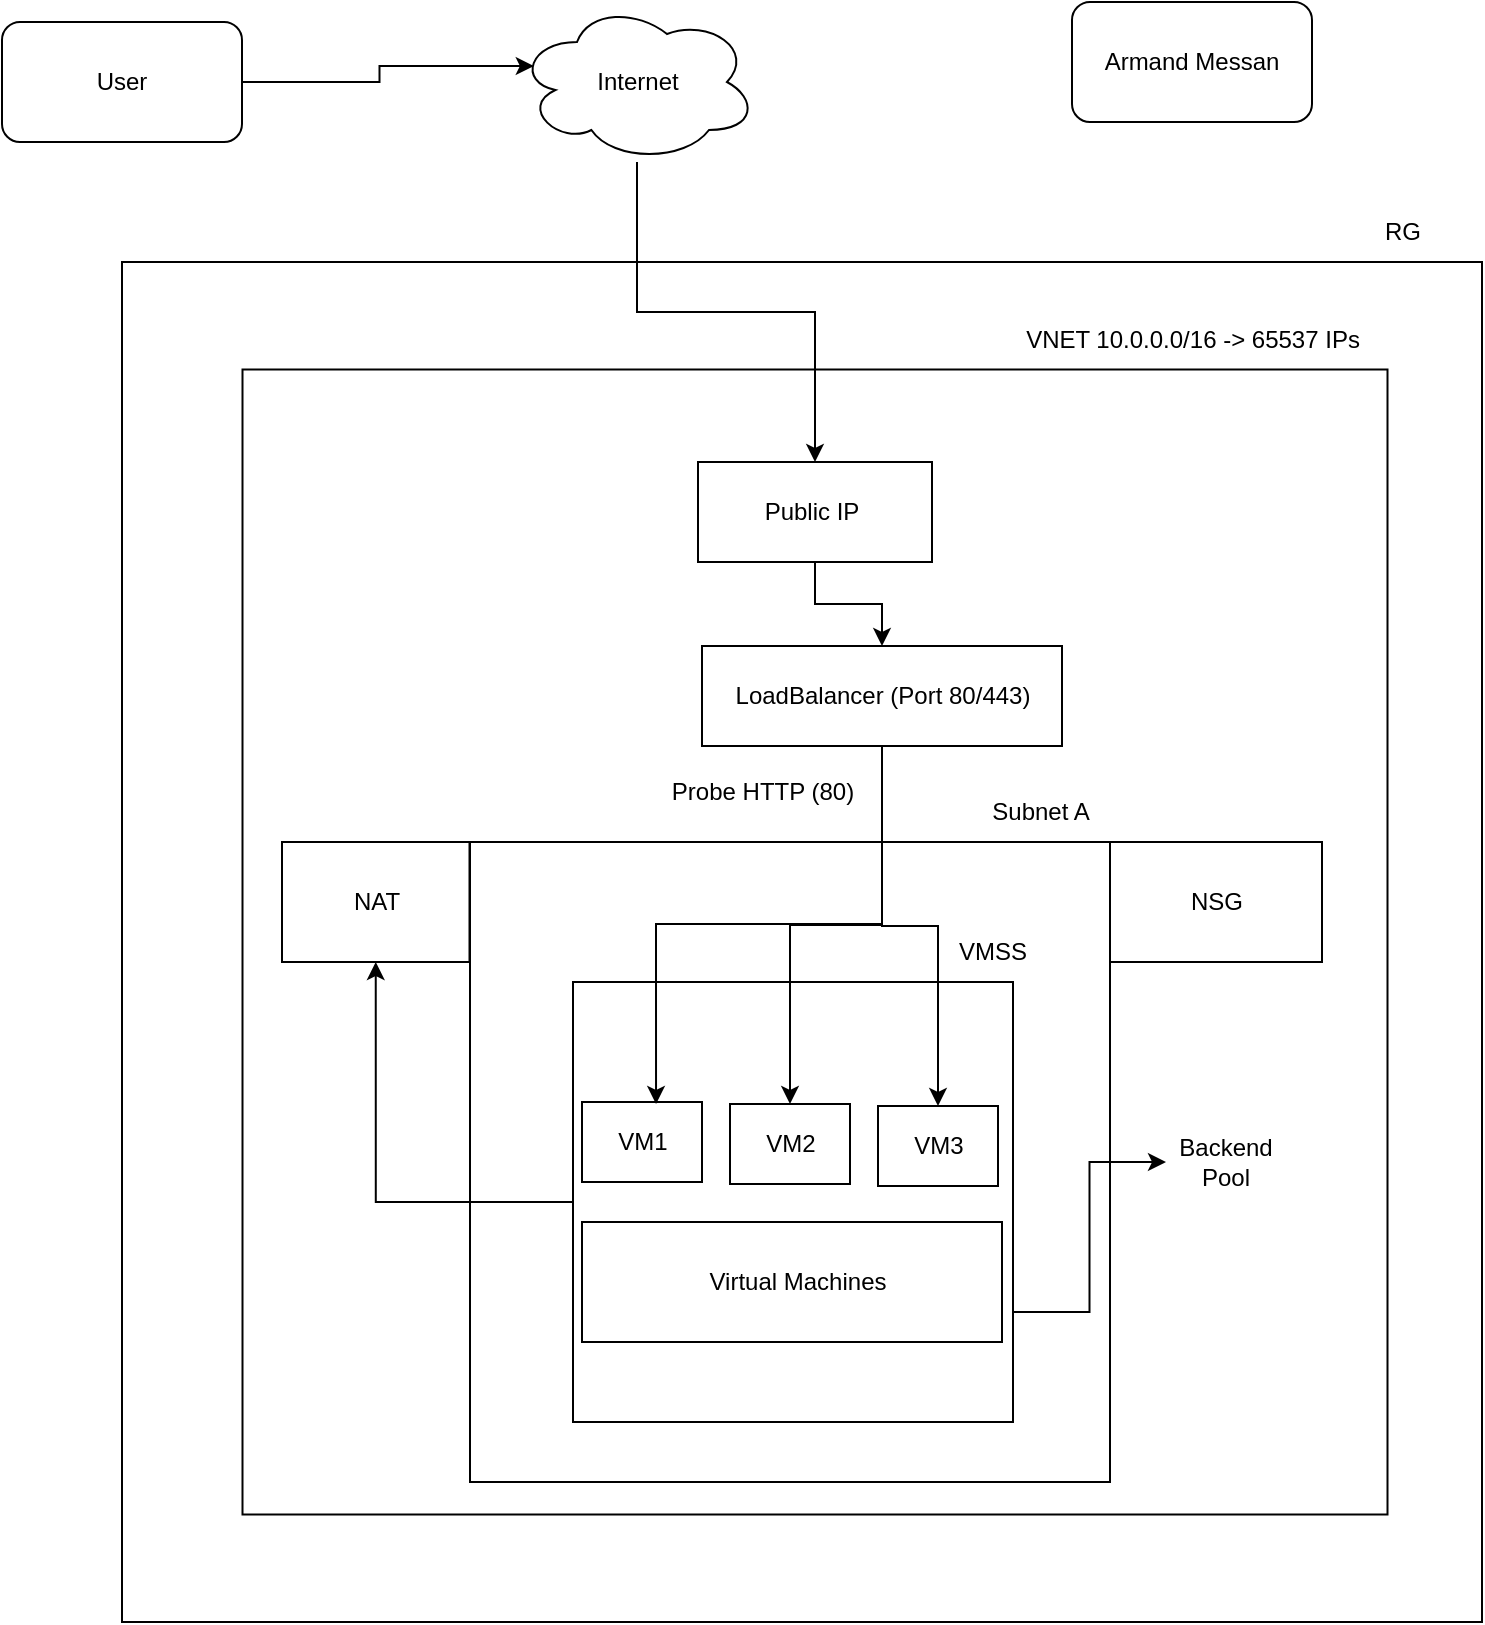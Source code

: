 <mxfile version="26.0.8">
  <diagram name="Seite-1" id="X1Htk9AbcGoGe1hTpNn3">
    <mxGraphModel dx="1510" dy="1075" grid="1" gridSize="10" guides="1" tooltips="1" connect="1" arrows="1" fold="1" page="1" pageScale="1" pageWidth="827" pageHeight="1169" math="0" shadow="0">
      <root>
        <mxCell id="0" />
        <mxCell id="1" parent="0" />
        <mxCell id="mc9u-u_i0giUzxatruBU-1" value="" style="whiteSpace=wrap;html=1;aspect=fixed;" vertex="1" parent="1">
          <mxGeometry x="91" y="240" width="680" height="680" as="geometry" />
        </mxCell>
        <mxCell id="mc9u-u_i0giUzxatruBU-2" value="RG" style="text;html=1;align=center;verticalAlign=middle;resizable=0;points=[];autosize=1;strokeColor=none;fillColor=none;" vertex="1" parent="1">
          <mxGeometry x="711" y="210" width="40" height="30" as="geometry" />
        </mxCell>
        <mxCell id="mc9u-u_i0giUzxatruBU-3" value="" style="whiteSpace=wrap;html=1;aspect=fixed;" vertex="1" parent="1">
          <mxGeometry x="151.25" y="293.75" width="572.5" height="572.5" as="geometry" />
        </mxCell>
        <mxCell id="mc9u-u_i0giUzxatruBU-4" value="VNET 10.0.0.0/16 -&amp;gt; 65537 IPs" style="text;html=1;align=center;verticalAlign=middle;resizable=0;points=[];autosize=1;strokeColor=none;fillColor=none;" vertex="1" parent="1">
          <mxGeometry x="531" y="263.75" width="190" height="30" as="geometry" />
        </mxCell>
        <mxCell id="mc9u-u_i0giUzxatruBU-5" value="" style="whiteSpace=wrap;html=1;aspect=fixed;" vertex="1" parent="1">
          <mxGeometry x="265" y="530" width="320" height="320" as="geometry" />
        </mxCell>
        <mxCell id="mc9u-u_i0giUzxatruBU-6" value="Subnet A" style="text;html=1;align=center;verticalAlign=middle;resizable=0;points=[];autosize=1;strokeColor=none;fillColor=none;" vertex="1" parent="1">
          <mxGeometry x="515" y="500" width="70" height="30" as="geometry" />
        </mxCell>
        <mxCell id="mc9u-u_i0giUzxatruBU-7" value="" style="rounded=0;whiteSpace=wrap;html=1;" vertex="1" parent="1">
          <mxGeometry x="171" y="530" width="93.75" height="60" as="geometry" />
        </mxCell>
        <mxCell id="mc9u-u_i0giUzxatruBU-8" value="" style="rounded=0;whiteSpace=wrap;html=1;" vertex="1" parent="1">
          <mxGeometry x="585" y="530" width="106" height="60" as="geometry" />
        </mxCell>
        <mxCell id="mc9u-u_i0giUzxatruBU-9" value="NAT" style="text;html=1;align=center;verticalAlign=middle;resizable=0;points=[];autosize=1;strokeColor=none;fillColor=none;" vertex="1" parent="1">
          <mxGeometry x="192.88" y="545" width="50" height="30" as="geometry" />
        </mxCell>
        <mxCell id="mc9u-u_i0giUzxatruBU-10" value="NSG" style="text;html=1;align=center;verticalAlign=middle;resizable=0;points=[];autosize=1;strokeColor=none;fillColor=none;" vertex="1" parent="1">
          <mxGeometry x="613" y="545" width="50" height="30" as="geometry" />
        </mxCell>
        <mxCell id="mc9u-u_i0giUzxatruBU-41" style="edgeStyle=orthogonalEdgeStyle;rounded=0;orthogonalLoop=1;jettySize=auto;html=1;exitX=1;exitY=0.75;exitDx=0;exitDy=0;" edge="1" parent="1" source="mc9u-u_i0giUzxatruBU-11" target="mc9u-u_i0giUzxatruBU-40">
          <mxGeometry relative="1" as="geometry" />
        </mxCell>
        <mxCell id="mc9u-u_i0giUzxatruBU-42" style="edgeStyle=orthogonalEdgeStyle;rounded=0;orthogonalLoop=1;jettySize=auto;html=1;exitX=0;exitY=0.5;exitDx=0;exitDy=0;entryX=0.5;entryY=1;entryDx=0;entryDy=0;" edge="1" parent="1" source="mc9u-u_i0giUzxatruBU-11" target="mc9u-u_i0giUzxatruBU-7">
          <mxGeometry relative="1" as="geometry" />
        </mxCell>
        <mxCell id="mc9u-u_i0giUzxatruBU-11" value="" style="whiteSpace=wrap;html=1;aspect=fixed;" vertex="1" parent="1">
          <mxGeometry x="316.5" y="600" width="220" height="220" as="geometry" />
        </mxCell>
        <mxCell id="mc9u-u_i0giUzxatruBU-12" value="VMSS" style="text;html=1;align=center;verticalAlign=middle;resizable=0;points=[];autosize=1;strokeColor=none;fillColor=none;" vertex="1" parent="1">
          <mxGeometry x="496" y="570" width="60" height="30" as="geometry" />
        </mxCell>
        <mxCell id="mc9u-u_i0giUzxatruBU-14" value="" style="rounded=0;whiteSpace=wrap;html=1;" vertex="1" parent="1">
          <mxGeometry x="321" y="660" width="60" height="40" as="geometry" />
        </mxCell>
        <mxCell id="mc9u-u_i0giUzxatruBU-15" value="VM1" style="text;html=1;align=center;verticalAlign=middle;resizable=0;points=[];autosize=1;strokeColor=none;fillColor=none;" vertex="1" parent="1">
          <mxGeometry x="326" y="665" width="50" height="30" as="geometry" />
        </mxCell>
        <mxCell id="mc9u-u_i0giUzxatruBU-16" value="" style="rounded=0;whiteSpace=wrap;html=1;" vertex="1" parent="1">
          <mxGeometry x="395" y="661" width="60" height="40" as="geometry" />
        </mxCell>
        <mxCell id="mc9u-u_i0giUzxatruBU-17" value="VM2" style="text;html=1;align=center;verticalAlign=middle;resizable=0;points=[];autosize=1;strokeColor=none;fillColor=none;" vertex="1" parent="1">
          <mxGeometry x="400" y="666" width="50" height="30" as="geometry" />
        </mxCell>
        <mxCell id="mc9u-u_i0giUzxatruBU-18" value="" style="rounded=0;whiteSpace=wrap;html=1;" vertex="1" parent="1">
          <mxGeometry x="469" y="662" width="60" height="40" as="geometry" />
        </mxCell>
        <mxCell id="mc9u-u_i0giUzxatruBU-19" value="VM3" style="text;html=1;align=center;verticalAlign=middle;resizable=0;points=[];autosize=1;strokeColor=none;fillColor=none;" vertex="1" parent="1">
          <mxGeometry x="474" y="667" width="50" height="30" as="geometry" />
        </mxCell>
        <mxCell id="mc9u-u_i0giUzxatruBU-37" style="edgeStyle=orthogonalEdgeStyle;rounded=0;orthogonalLoop=1;jettySize=auto;html=1;exitX=0.5;exitY=1;exitDx=0;exitDy=0;entryX=0.5;entryY=0;entryDx=0;entryDy=0;" edge="1" parent="1" source="mc9u-u_i0giUzxatruBU-21" target="mc9u-u_i0giUzxatruBU-16">
          <mxGeometry relative="1" as="geometry" />
        </mxCell>
        <mxCell id="mc9u-u_i0giUzxatruBU-38" style="edgeStyle=orthogonalEdgeStyle;rounded=0;orthogonalLoop=1;jettySize=auto;html=1;entryX=0.5;entryY=0;entryDx=0;entryDy=0;" edge="1" parent="1" source="mc9u-u_i0giUzxatruBU-21" target="mc9u-u_i0giUzxatruBU-18">
          <mxGeometry relative="1" as="geometry" />
        </mxCell>
        <mxCell id="mc9u-u_i0giUzxatruBU-21" value="" style="rounded=0;whiteSpace=wrap;html=1;" vertex="1" parent="1">
          <mxGeometry x="381" y="432" width="180" height="50" as="geometry" />
        </mxCell>
        <mxCell id="mc9u-u_i0giUzxatruBU-22" value="LoadBalancer (Port 80/443)" style="text;html=1;align=center;verticalAlign=middle;whiteSpace=wrap;rounded=0;" vertex="1" parent="1">
          <mxGeometry x="394.5" y="442" width="152.5" height="30" as="geometry" />
        </mxCell>
        <mxCell id="mc9u-u_i0giUzxatruBU-34" style="edgeStyle=orthogonalEdgeStyle;rounded=0;orthogonalLoop=1;jettySize=auto;html=1;entryX=0.5;entryY=0;entryDx=0;entryDy=0;" edge="1" parent="1" source="mc9u-u_i0giUzxatruBU-23" target="mc9u-u_i0giUzxatruBU-21">
          <mxGeometry relative="1" as="geometry" />
        </mxCell>
        <mxCell id="mc9u-u_i0giUzxatruBU-23" value="" style="rounded=0;whiteSpace=wrap;html=1;" vertex="1" parent="1">
          <mxGeometry x="379" y="340" width="117" height="50" as="geometry" />
        </mxCell>
        <mxCell id="mc9u-u_i0giUzxatruBU-24" value="Public IP" style="text;html=1;align=center;verticalAlign=middle;whiteSpace=wrap;rounded=0;" vertex="1" parent="1">
          <mxGeometry x="406" y="350" width="60" height="30" as="geometry" />
        </mxCell>
        <mxCell id="mc9u-u_i0giUzxatruBU-35" style="edgeStyle=orthogonalEdgeStyle;rounded=0;orthogonalLoop=1;jettySize=auto;html=1;entryX=0.5;entryY=0;entryDx=0;entryDy=0;" edge="1" parent="1" source="mc9u-u_i0giUzxatruBU-27" target="mc9u-u_i0giUzxatruBU-23">
          <mxGeometry relative="1" as="geometry" />
        </mxCell>
        <mxCell id="mc9u-u_i0giUzxatruBU-27" value="" style="ellipse;shape=cloud;whiteSpace=wrap;html=1;" vertex="1" parent="1">
          <mxGeometry x="288.5" y="110" width="120" height="80" as="geometry" />
        </mxCell>
        <mxCell id="mc9u-u_i0giUzxatruBU-28" value="" style="rounded=1;whiteSpace=wrap;html=1;" vertex="1" parent="1">
          <mxGeometry x="31" y="120" width="120" height="60" as="geometry" />
        </mxCell>
        <mxCell id="mc9u-u_i0giUzxatruBU-29" value="User" style="text;html=1;align=center;verticalAlign=middle;whiteSpace=wrap;rounded=0;" vertex="1" parent="1">
          <mxGeometry x="61" y="135" width="60" height="30" as="geometry" />
        </mxCell>
        <mxCell id="mc9u-u_i0giUzxatruBU-30" style="edgeStyle=orthogonalEdgeStyle;rounded=0;orthogonalLoop=1;jettySize=auto;html=1;entryX=0.07;entryY=0.4;entryDx=0;entryDy=0;entryPerimeter=0;" edge="1" parent="1" source="mc9u-u_i0giUzxatruBU-28" target="mc9u-u_i0giUzxatruBU-27">
          <mxGeometry relative="1" as="geometry" />
        </mxCell>
        <mxCell id="mc9u-u_i0giUzxatruBU-31" value="" style="rounded=0;whiteSpace=wrap;html=1;" vertex="1" parent="1">
          <mxGeometry x="321" y="720" width="210" height="60" as="geometry" />
        </mxCell>
        <mxCell id="mc9u-u_i0giUzxatruBU-32" value="Virtual Machines" style="text;html=1;align=center;verticalAlign=middle;whiteSpace=wrap;rounded=0;" vertex="1" parent="1">
          <mxGeometry x="376" y="735" width="106" height="30" as="geometry" />
        </mxCell>
        <mxCell id="mc9u-u_i0giUzxatruBU-33" value="Internet" style="text;html=1;align=center;verticalAlign=middle;whiteSpace=wrap;rounded=0;" vertex="1" parent="1">
          <mxGeometry x="319" y="135" width="60" height="30" as="geometry" />
        </mxCell>
        <mxCell id="mc9u-u_i0giUzxatruBU-39" style="edgeStyle=orthogonalEdgeStyle;rounded=0;orthogonalLoop=1;jettySize=auto;html=1;entryX=0.617;entryY=0.025;entryDx=0;entryDy=0;entryPerimeter=0;" edge="1" parent="1" source="mc9u-u_i0giUzxatruBU-21" target="mc9u-u_i0giUzxatruBU-14">
          <mxGeometry relative="1" as="geometry" />
        </mxCell>
        <mxCell id="mc9u-u_i0giUzxatruBU-40" value="Backend Pool" style="text;html=1;align=center;verticalAlign=middle;whiteSpace=wrap;rounded=0;" vertex="1" parent="1">
          <mxGeometry x="613" y="675" width="60" height="30" as="geometry" />
        </mxCell>
        <mxCell id="mc9u-u_i0giUzxatruBU-43" value="Probe HTTP (80)" style="text;html=1;align=center;verticalAlign=middle;resizable=0;points=[];autosize=1;strokeColor=none;fillColor=none;" vertex="1" parent="1">
          <mxGeometry x="356" y="490" width="110" height="30" as="geometry" />
        </mxCell>
        <mxCell id="mc9u-u_i0giUzxatruBU-44" value="Armand Messan" style="rounded=1;whiteSpace=wrap;html=1;" vertex="1" parent="1">
          <mxGeometry x="566" y="110" width="120" height="60" as="geometry" />
        </mxCell>
        <mxCell id="mc9u-u_i0giUzxatruBU-45" value="" style="shape=image;html=1;verticalAlign=top;verticalLabelPosition=bottom;labelBackgroundColor=#ffffff;imageAspect=0;aspect=fixed;image=https://cdn1.iconfinder.com/data/icons/unicons-line-vol-2/24/copyright-128.png" vertex="1" parent="1">
          <mxGeometry x="658" y="110" width="28" height="28" as="geometry" />
        </mxCell>
      </root>
    </mxGraphModel>
  </diagram>
</mxfile>
